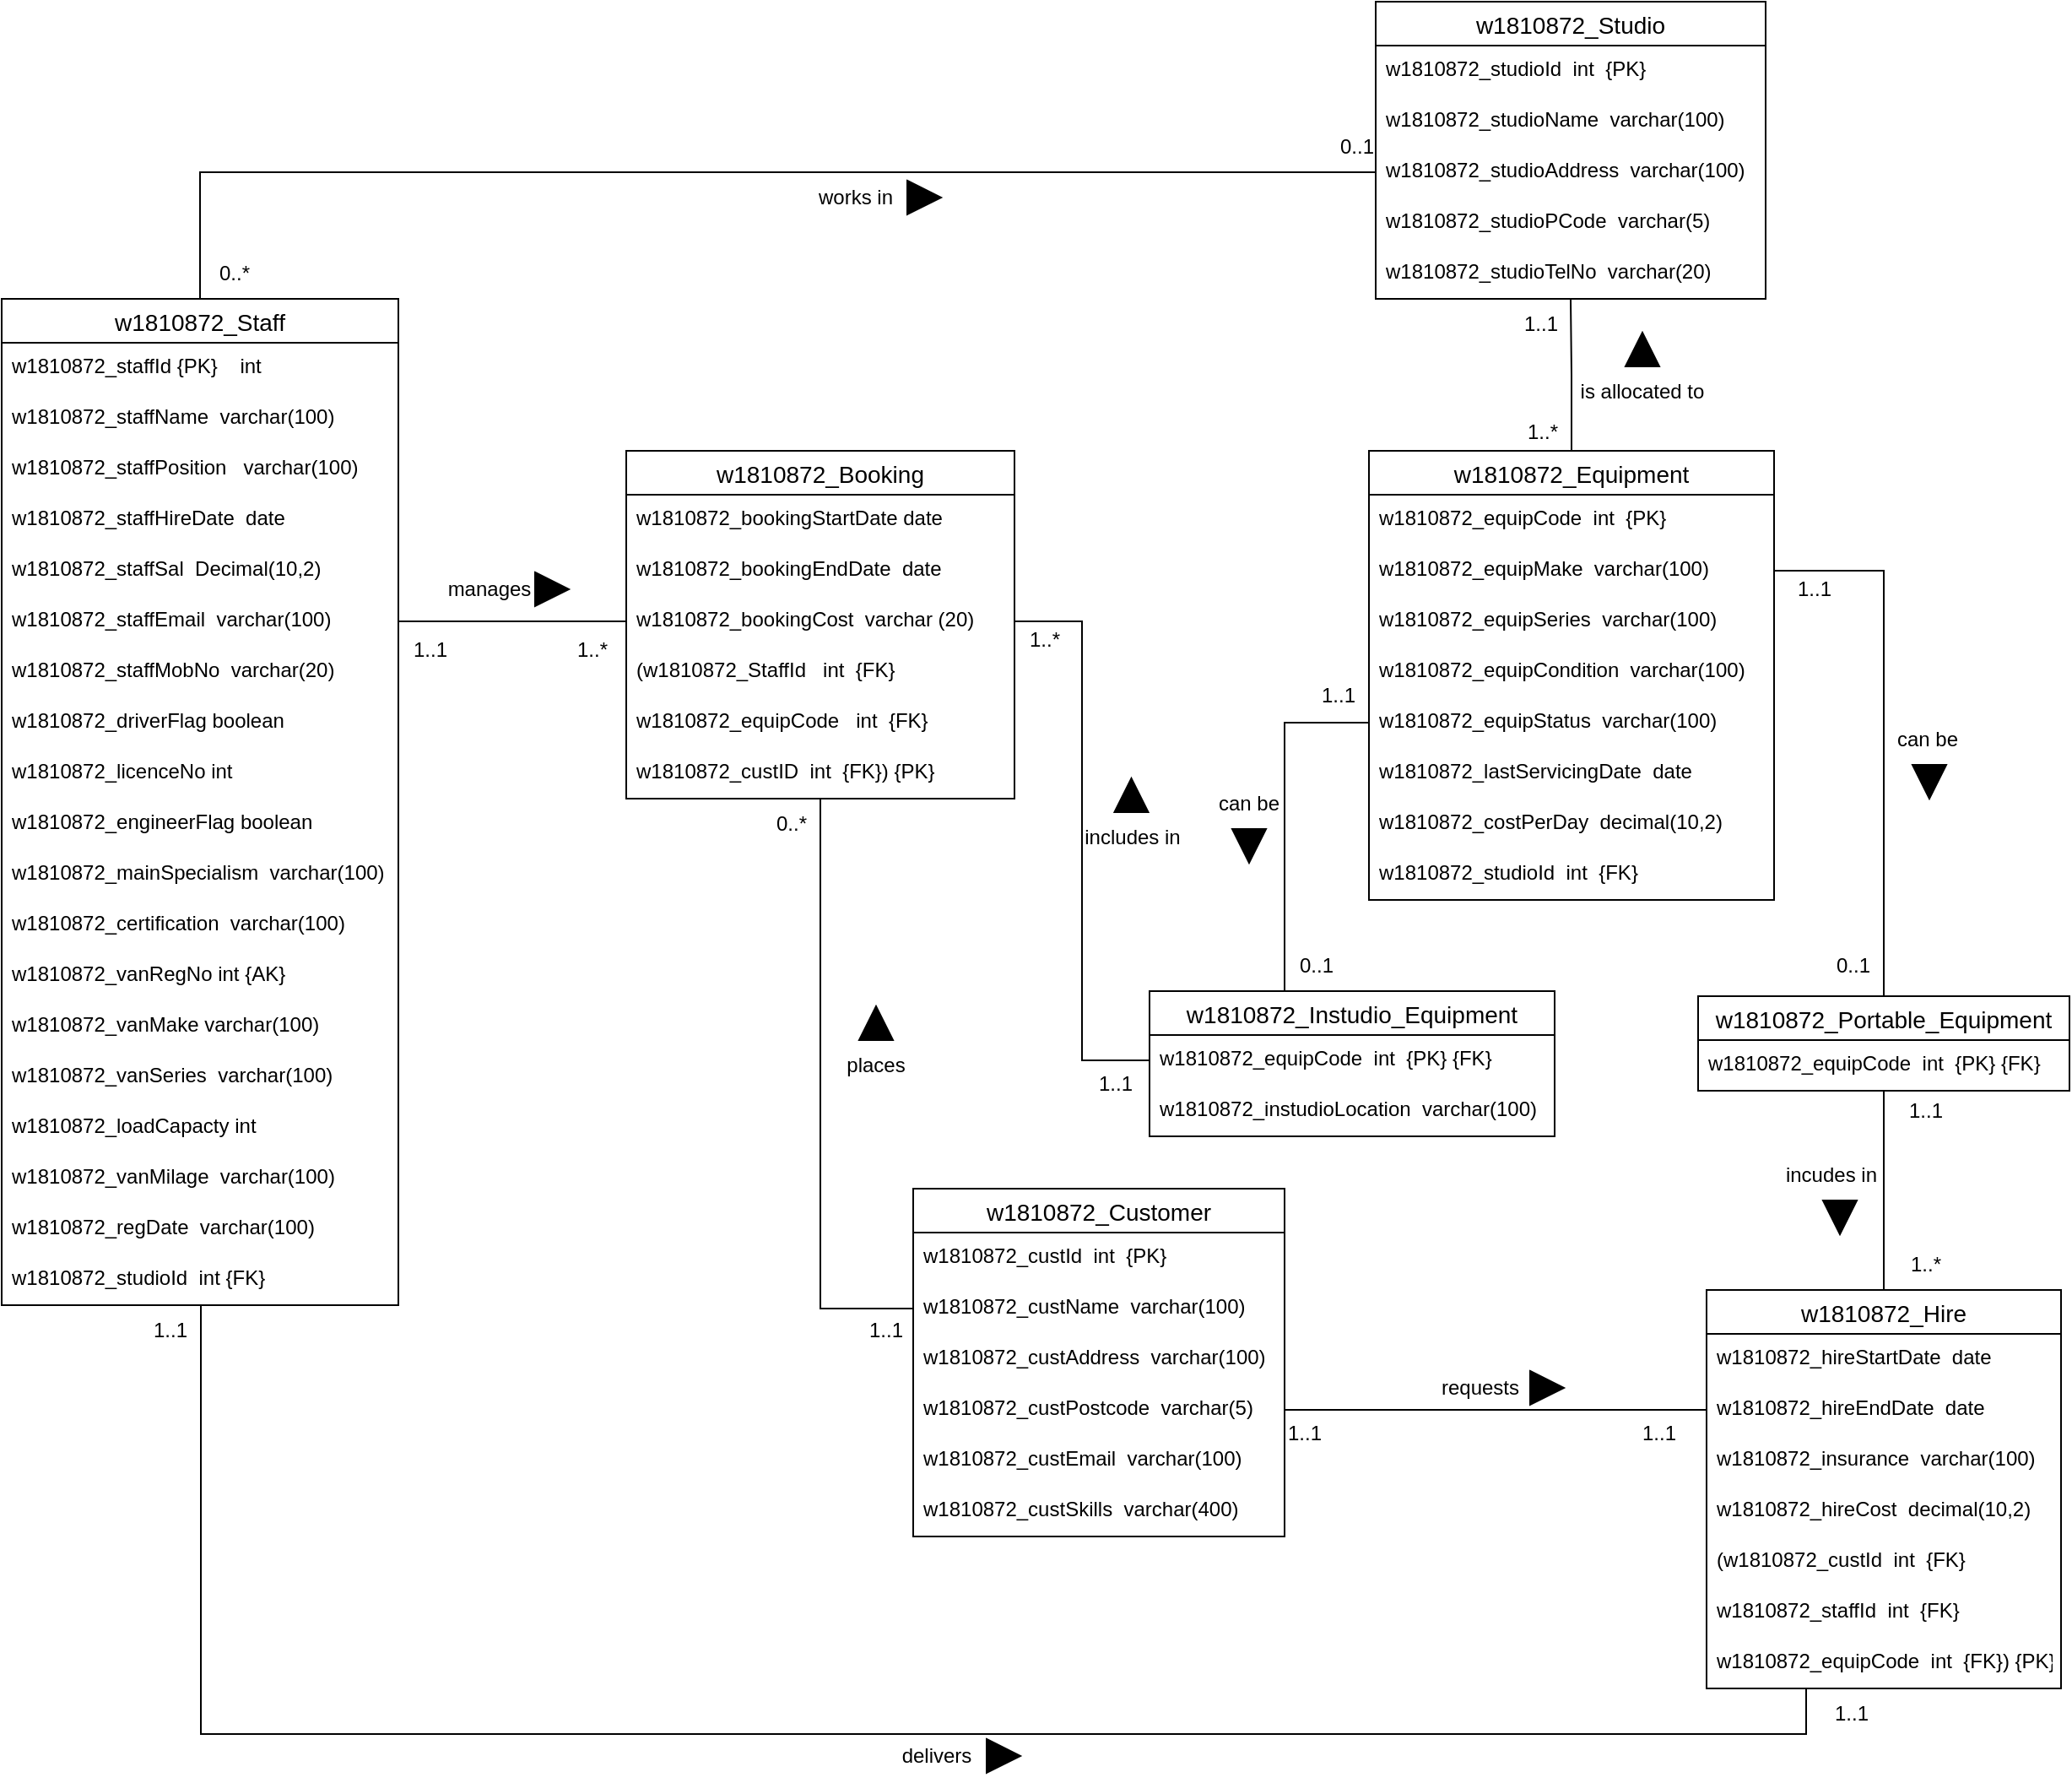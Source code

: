 <mxfile version="15.8.8" type="github">
  <diagram id="CcqqBkSiG1YW21hV8FYK" name="Version 1">
    <mxGraphModel dx="1185" dy="628" grid="1" gridSize="10" guides="1" tooltips="1" connect="1" arrows="1" fold="1" page="1" pageScale="1" pageWidth="850" pageHeight="1100" math="0" shadow="0">
      <root>
        <mxCell id="0" />
        <mxCell id="1" parent="0" />
        <mxCell id="VtyTTUjFAJm2ofCfpr8_-74" style="edgeStyle=orthogonalEdgeStyle;rounded=0;orthogonalLoop=1;jettySize=auto;html=1;endArrow=none;endFill=0;" parent="1" source="wH3_ArUirfap4TTfS6L5-1" target="VtyTTUjFAJm2ofCfpr8_-63" edge="1">
          <mxGeometry relative="1" as="geometry" />
        </mxCell>
        <mxCell id="wH3_ArUirfap4TTfS6L5-1" value="w1810872_Staff" style="swimlane;fontStyle=0;childLayout=stackLayout;horizontal=1;startSize=26;horizontalStack=0;resizeParent=1;resizeParentMax=0;resizeLast=0;collapsible=1;marginBottom=0;align=center;fontSize=14;" parent="1" vertex="1">
          <mxGeometry x="160" y="190" width="235" height="596" as="geometry" />
        </mxCell>
        <mxCell id="wH3_ArUirfap4TTfS6L5-2" value="w1810872_staffId {PK}    int" style="text;strokeColor=none;fillColor=none;spacingLeft=4;spacingRight=4;overflow=hidden;rotatable=0;points=[[0,0.5],[1,0.5]];portConstraint=eastwest;fontSize=12;" parent="wH3_ArUirfap4TTfS6L5-1" vertex="1">
          <mxGeometry y="26" width="235" height="30" as="geometry" />
        </mxCell>
        <mxCell id="wH3_ArUirfap4TTfS6L5-3" value="w1810872_staffName  varchar(100)" style="text;strokeColor=none;fillColor=none;spacingLeft=4;spacingRight=4;overflow=hidden;rotatable=0;points=[[0,0.5],[1,0.5]];portConstraint=eastwest;fontSize=12;" parent="wH3_ArUirfap4TTfS6L5-1" vertex="1">
          <mxGeometry y="56" width="235" height="30" as="geometry" />
        </mxCell>
        <mxCell id="wH3_ArUirfap4TTfS6L5-4" value="w1810872_staffPosition   varchar(100)" style="text;strokeColor=none;fillColor=none;spacingLeft=4;spacingRight=4;overflow=hidden;rotatable=0;points=[[0,0.5],[1,0.5]];portConstraint=eastwest;fontSize=12;" parent="wH3_ArUirfap4TTfS6L5-1" vertex="1">
          <mxGeometry y="86" width="235" height="30" as="geometry" />
        </mxCell>
        <mxCell id="wH3_ArUirfap4TTfS6L5-5" value="w1810872_staffHireDate  date" style="text;strokeColor=none;fillColor=none;spacingLeft=4;spacingRight=4;overflow=hidden;rotatable=0;points=[[0,0.5],[1,0.5]];portConstraint=eastwest;fontSize=12;" parent="wH3_ArUirfap4TTfS6L5-1" vertex="1">
          <mxGeometry y="116" width="235" height="30" as="geometry" />
        </mxCell>
        <mxCell id="wH3_ArUirfap4TTfS6L5-7" value="w1810872_staffSal  Decimal(10,2)" style="text;strokeColor=none;fillColor=none;spacingLeft=4;spacingRight=4;overflow=hidden;rotatable=0;points=[[0,0.5],[1,0.5]];portConstraint=eastwest;fontSize=12;fontColor=#000000;" parent="wH3_ArUirfap4TTfS6L5-1" vertex="1">
          <mxGeometry y="146" width="235" height="30" as="geometry" />
        </mxCell>
        <mxCell id="wH3_ArUirfap4TTfS6L5-8" value="w1810872_staffEmail  varchar(100)" style="text;strokeColor=none;fillColor=none;spacingLeft=4;spacingRight=4;overflow=hidden;rotatable=0;points=[[0,0.5],[1,0.5]];portConstraint=eastwest;fontSize=12;" parent="wH3_ArUirfap4TTfS6L5-1" vertex="1">
          <mxGeometry y="176" width="235" height="30" as="geometry" />
        </mxCell>
        <mxCell id="wH3_ArUirfap4TTfS6L5-6" value="w1810872_staffMobNo  varchar(20)" style="text;strokeColor=none;fillColor=none;spacingLeft=4;spacingRight=4;overflow=hidden;rotatable=0;points=[[0,0.5],[1,0.5]];portConstraint=eastwest;fontSize=12;" parent="wH3_ArUirfap4TTfS6L5-1" vertex="1">
          <mxGeometry y="206" width="235" height="30" as="geometry" />
        </mxCell>
        <mxCell id="wH3_ArUirfap4TTfS6L5-9" value="w1810872_driverFlag boolean" style="text;strokeColor=none;fillColor=none;spacingLeft=4;spacingRight=4;overflow=hidden;rotatable=0;points=[[0,0.5],[1,0.5]];portConstraint=eastwest;fontSize=12;" parent="wH3_ArUirfap4TTfS6L5-1" vertex="1">
          <mxGeometry y="236" width="235" height="30" as="geometry" />
        </mxCell>
        <mxCell id="wH3_ArUirfap4TTfS6L5-10" value="w1810872_licenceNo int" style="text;strokeColor=none;fillColor=none;spacingLeft=4;spacingRight=4;overflow=hidden;rotatable=0;points=[[0,0.5],[1,0.5]];portConstraint=eastwest;fontSize=12;" parent="wH3_ArUirfap4TTfS6L5-1" vertex="1">
          <mxGeometry y="266" width="235" height="30" as="geometry" />
        </mxCell>
        <mxCell id="wH3_ArUirfap4TTfS6L5-11" value="w1810872_engineerFlag boolean" style="text;strokeColor=none;fillColor=none;spacingLeft=4;spacingRight=4;overflow=hidden;rotatable=0;points=[[0,0.5],[1,0.5]];portConstraint=eastwest;fontSize=12;" parent="wH3_ArUirfap4TTfS6L5-1" vertex="1">
          <mxGeometry y="296" width="235" height="30" as="geometry" />
        </mxCell>
        <mxCell id="wH3_ArUirfap4TTfS6L5-12" value="w1810872_mainSpecialism  varchar(100)" style="text;strokeColor=none;fillColor=none;spacingLeft=4;spacingRight=4;overflow=hidden;rotatable=0;points=[[0,0.5],[1,0.5]];portConstraint=eastwest;fontSize=12;" parent="wH3_ArUirfap4TTfS6L5-1" vertex="1">
          <mxGeometry y="326" width="235" height="30" as="geometry" />
        </mxCell>
        <mxCell id="wH3_ArUirfap4TTfS6L5-18" value="w1810872_certification  varchar(100)" style="text;strokeColor=none;fillColor=none;spacingLeft=4;spacingRight=4;overflow=hidden;rotatable=0;points=[[0,0.5],[1,0.5]];portConstraint=eastwest;fontSize=12;fontColor=#000000;" parent="wH3_ArUirfap4TTfS6L5-1" vertex="1">
          <mxGeometry y="356" width="235" height="30" as="geometry" />
        </mxCell>
        <mxCell id="wH3_ArUirfap4TTfS6L5-24" value="w1810872_vanRegNo int {AK}" style="text;strokeColor=none;fillColor=none;spacingLeft=4;spacingRight=4;overflow=hidden;rotatable=0;points=[[0,0.5],[1,0.5]];portConstraint=eastwest;fontSize=12;fontColor=#000000;" parent="wH3_ArUirfap4TTfS6L5-1" vertex="1">
          <mxGeometry y="386" width="235" height="30" as="geometry" />
        </mxCell>
        <mxCell id="wH3_ArUirfap4TTfS6L5-19" value="w1810872_vanMake varchar(100)" style="text;strokeColor=none;fillColor=none;spacingLeft=4;spacingRight=4;overflow=hidden;rotatable=0;points=[[0,0.5],[1,0.5]];portConstraint=eastwest;fontSize=12;fontColor=#000000;" parent="wH3_ArUirfap4TTfS6L5-1" vertex="1">
          <mxGeometry y="416" width="235" height="30" as="geometry" />
        </mxCell>
        <mxCell id="wH3_ArUirfap4TTfS6L5-26" value="w1810872_vanSeries  varchar(100)" style="text;strokeColor=none;fillColor=none;spacingLeft=4;spacingRight=4;overflow=hidden;rotatable=0;points=[[0,0.5],[1,0.5]];portConstraint=eastwest;fontSize=12;fontColor=#000000;" parent="wH3_ArUirfap4TTfS6L5-1" vertex="1">
          <mxGeometry y="446" width="235" height="30" as="geometry" />
        </mxCell>
        <mxCell id="wH3_ArUirfap4TTfS6L5-27" value="w1810872_loadCapacty int" style="text;strokeColor=none;fillColor=none;spacingLeft=4;spacingRight=4;overflow=hidden;rotatable=0;points=[[0,0.5],[1,0.5]];portConstraint=eastwest;fontSize=12;fontColor=#000000;" parent="wH3_ArUirfap4TTfS6L5-1" vertex="1">
          <mxGeometry y="476" width="235" height="30" as="geometry" />
        </mxCell>
        <mxCell id="wH3_ArUirfap4TTfS6L5-25" value="w1810872_vanMilage  varchar(100)" style="text;strokeColor=none;fillColor=none;spacingLeft=4;spacingRight=4;overflow=hidden;rotatable=0;points=[[0,0.5],[1,0.5]];portConstraint=eastwest;fontSize=12;fontColor=#000000;" parent="wH3_ArUirfap4TTfS6L5-1" vertex="1">
          <mxGeometry y="506" width="235" height="30" as="geometry" />
        </mxCell>
        <mxCell id="wH3_ArUirfap4TTfS6L5-28" value="w1810872_regDate  varchar(100)" style="text;strokeColor=none;fillColor=none;spacingLeft=4;spacingRight=4;overflow=hidden;rotatable=0;points=[[0,0.5],[1,0.5]];portConstraint=eastwest;fontSize=12;fontColor=#000000;" parent="wH3_ArUirfap4TTfS6L5-1" vertex="1">
          <mxGeometry y="536" width="235" height="30" as="geometry" />
        </mxCell>
        <mxCell id="VtyTTUjFAJm2ofCfpr8_-73" value="w1810872_studioId  int {FK}" style="text;strokeColor=none;fillColor=none;spacingLeft=4;spacingRight=4;overflow=hidden;rotatable=0;points=[[0,0.5],[1,0.5]];portConstraint=eastwest;fontSize=12;fontColor=#000000;" parent="wH3_ArUirfap4TTfS6L5-1" vertex="1">
          <mxGeometry y="566" width="235" height="30" as="geometry" />
        </mxCell>
        <mxCell id="VtyTTUjFAJm2ofCfpr8_-67" style="edgeStyle=orthogonalEdgeStyle;rounded=0;orthogonalLoop=1;jettySize=auto;html=1;endArrow=none;endFill=0;" parent="1" source="wH3_ArUirfap4TTfS6L5-29" target="VtyTTUjFAJm2ofCfpr8_-61" edge="1">
          <mxGeometry relative="1" as="geometry" />
        </mxCell>
        <mxCell id="wH3_ArUirfap4TTfS6L5-29" value="w1810872_Equipment" style="swimlane;fontStyle=0;childLayout=stackLayout;horizontal=1;startSize=26;horizontalStack=0;resizeParent=1;resizeParentMax=0;resizeLast=0;collapsible=1;marginBottom=0;align=center;fontSize=14;fontColor=#000000;" parent="1" vertex="1">
          <mxGeometry x="970" y="280" width="240" height="266" as="geometry" />
        </mxCell>
        <mxCell id="wH3_ArUirfap4TTfS6L5-30" value="w1810872_equipCode  int  {PK}" style="text;strokeColor=none;fillColor=none;spacingLeft=4;spacingRight=4;overflow=hidden;rotatable=0;points=[[0,0.5],[1,0.5]];portConstraint=eastwest;fontSize=12;fontColor=#000000;" parent="wH3_ArUirfap4TTfS6L5-29" vertex="1">
          <mxGeometry y="26" width="240" height="30" as="geometry" />
        </mxCell>
        <mxCell id="wH3_ArUirfap4TTfS6L5-31" value="w1810872_equipMake  varchar(100)" style="text;strokeColor=none;fillColor=none;spacingLeft=4;spacingRight=4;overflow=hidden;rotatable=0;points=[[0,0.5],[1,0.5]];portConstraint=eastwest;fontSize=12;fontColor=#000000;" parent="wH3_ArUirfap4TTfS6L5-29" vertex="1">
          <mxGeometry y="56" width="240" height="30" as="geometry" />
        </mxCell>
        <mxCell id="wH3_ArUirfap4TTfS6L5-32" value="w1810872_equipSeries  varchar(100)" style="text;strokeColor=none;fillColor=none;spacingLeft=4;spacingRight=4;overflow=hidden;rotatable=0;points=[[0,0.5],[1,0.5]];portConstraint=eastwest;fontSize=12;fontColor=#000000;" parent="wH3_ArUirfap4TTfS6L5-29" vertex="1">
          <mxGeometry y="86" width="240" height="30" as="geometry" />
        </mxCell>
        <mxCell id="wH3_ArUirfap4TTfS6L5-56" value="w1810872_equipCondition  varchar(100)" style="text;strokeColor=none;fillColor=none;spacingLeft=4;spacingRight=4;overflow=hidden;rotatable=0;points=[[0,0.5],[1,0.5]];portConstraint=eastwest;fontSize=12;fontColor=#000000;" parent="wH3_ArUirfap4TTfS6L5-29" vertex="1">
          <mxGeometry y="116" width="240" height="30" as="geometry" />
        </mxCell>
        <mxCell id="wH3_ArUirfap4TTfS6L5-57" value="w1810872_equipStatus  varchar(100)" style="text;strokeColor=none;fillColor=none;spacingLeft=4;spacingRight=4;overflow=hidden;rotatable=0;points=[[0,0.5],[1,0.5]];portConstraint=eastwest;fontSize=12;fontColor=#000000;" parent="wH3_ArUirfap4TTfS6L5-29" vertex="1">
          <mxGeometry y="146" width="240" height="30" as="geometry" />
        </mxCell>
        <mxCell id="wH3_ArUirfap4TTfS6L5-58" value="w1810872_lastServicingDate  date" style="text;strokeColor=none;fillColor=none;spacingLeft=4;spacingRight=4;overflow=hidden;rotatable=0;points=[[0,0.5],[1,0.5]];portConstraint=eastwest;fontSize=12;fontColor=#000000;" parent="wH3_ArUirfap4TTfS6L5-29" vertex="1">
          <mxGeometry y="176" width="240" height="30" as="geometry" />
        </mxCell>
        <mxCell id="wH3_ArUirfap4TTfS6L5-59" value="w1810872_costPerDay  decimal(10,2)" style="text;strokeColor=none;fillColor=none;spacingLeft=4;spacingRight=4;overflow=hidden;rotatable=0;points=[[0,0.5],[1,0.5]];portConstraint=eastwest;fontSize=12;fontColor=#000000;" parent="wH3_ArUirfap4TTfS6L5-29" vertex="1">
          <mxGeometry y="206" width="240" height="30" as="geometry" />
        </mxCell>
        <mxCell id="VtyTTUjFAJm2ofCfpr8_-72" value="w1810872_studioId  int  {FK}" style="text;strokeColor=none;fillColor=none;spacingLeft=4;spacingRight=4;overflow=hidden;rotatable=0;points=[[0,0.5],[1,0.5]];portConstraint=eastwest;fontSize=12;fontColor=#000000;" parent="wH3_ArUirfap4TTfS6L5-29" vertex="1">
          <mxGeometry y="236" width="240" height="30" as="geometry" />
        </mxCell>
        <mxCell id="wH3_ArUirfap4TTfS6L5-33" value="w1810872_Instudio_Equipment" style="swimlane;fontStyle=0;childLayout=stackLayout;horizontal=1;startSize=26;horizontalStack=0;resizeParent=1;resizeParentMax=0;resizeLast=0;collapsible=1;marginBottom=0;align=center;fontSize=14;fontColor=#000000;" parent="1" vertex="1">
          <mxGeometry x="840" y="600" width="240" height="86" as="geometry" />
        </mxCell>
        <mxCell id="nbJVjTYj6Yu_1hs8ueYN-1" value="w1810872_equipCode  int  {PK} {FK}" style="text;strokeColor=none;fillColor=none;spacingLeft=4;spacingRight=4;overflow=hidden;rotatable=0;points=[[0,0.5],[1,0.5]];portConstraint=eastwest;fontSize=12;fontColor=#000000;" parent="wH3_ArUirfap4TTfS6L5-33" vertex="1">
          <mxGeometry y="26" width="240" height="30" as="geometry" />
        </mxCell>
        <mxCell id="wH3_ArUirfap4TTfS6L5-34" value="w1810872_instudioLocation  varchar(100)" style="text;strokeColor=none;fillColor=none;spacingLeft=4;spacingRight=4;overflow=hidden;rotatable=0;points=[[0,0.5],[1,0.5]];portConstraint=eastwest;fontSize=12;fontColor=#000000;" parent="wH3_ArUirfap4TTfS6L5-33" vertex="1">
          <mxGeometry y="56" width="240" height="30" as="geometry" />
        </mxCell>
        <mxCell id="28Ivz7gwSlMY4bfBRnSF-2" style="edgeStyle=orthogonalEdgeStyle;rounded=0;orthogonalLoop=1;jettySize=auto;html=1;endArrow=none;endFill=0;" parent="1" source="wH3_ArUirfap4TTfS6L5-37" target="VtyTTUjFAJm2ofCfpr8_-10" edge="1">
          <mxGeometry relative="1" as="geometry" />
        </mxCell>
        <mxCell id="wH3_ArUirfap4TTfS6L5-37" value="w1810872_Portable_Equipment" style="swimlane;fontStyle=0;childLayout=stackLayout;horizontal=1;startSize=26;horizontalStack=0;resizeParent=1;resizeParentMax=0;resizeLast=0;collapsible=1;marginBottom=0;align=center;fontSize=14;fontColor=#000000;" parent="1" vertex="1">
          <mxGeometry x="1165" y="603" width="220" height="56" as="geometry" />
        </mxCell>
        <mxCell id="nbJVjTYj6Yu_1hs8ueYN-3" value="w1810872_equipCode  int  {PK} {FK}" style="text;strokeColor=none;fillColor=none;spacingLeft=4;spacingRight=4;overflow=hidden;rotatable=0;points=[[0,0.5],[1,0.5]];portConstraint=eastwest;fontSize=12;fontColor=#000000;" parent="wH3_ArUirfap4TTfS6L5-37" vertex="1">
          <mxGeometry y="26" width="220" height="30" as="geometry" />
        </mxCell>
        <mxCell id="wH3_ArUirfap4TTfS6L5-41" style="edgeStyle=orthogonalEdgeStyle;rounded=0;orthogonalLoop=1;jettySize=auto;html=1;fontColor=#000000;endArrow=none;endFill=0;exitX=0;exitY=0.5;exitDx=0;exitDy=0;" parent="1" source="wH3_ArUirfap4TTfS6L5-56" target="wH3_ArUirfap4TTfS6L5-33" edge="1">
          <mxGeometry relative="1" as="geometry">
            <Array as="points">
              <mxPoint x="920" y="441" />
            </Array>
          </mxGeometry>
        </mxCell>
        <mxCell id="wH3_ArUirfap4TTfS6L5-42" style="edgeStyle=orthogonalEdgeStyle;rounded=0;orthogonalLoop=1;jettySize=auto;html=1;fontColor=#000000;endArrow=none;endFill=0;" parent="1" source="wH3_ArUirfap4TTfS6L5-31" target="wH3_ArUirfap4TTfS6L5-37" edge="1">
          <mxGeometry relative="1" as="geometry" />
        </mxCell>
        <mxCell id="wH3_ArUirfap4TTfS6L5-43" value="can be" style="text;html=1;strokeColor=none;fillColor=none;align=center;verticalAlign=middle;whiteSpace=wrap;rounded=0;fontColor=#000000;" parent="1" vertex="1">
          <mxGeometry x="869" y="474" width="60" height="30" as="geometry" />
        </mxCell>
        <mxCell id="wH3_ArUirfap4TTfS6L5-44" value="" style="triangle;whiteSpace=wrap;html=1;fontColor=#000000;direction=south;fillColor=#000000;" parent="1" vertex="1">
          <mxGeometry x="889" y="504" width="20" height="20" as="geometry" />
        </mxCell>
        <mxCell id="wH3_ArUirfap4TTfS6L5-46" value="1..1" style="text;html=1;strokeColor=none;fillColor=none;align=center;verticalAlign=middle;whiteSpace=wrap;rounded=0;fontColor=#000000;" parent="1" vertex="1">
          <mxGeometry x="922" y="410" width="60" height="30" as="geometry" />
        </mxCell>
        <mxCell id="wH3_ArUirfap4TTfS6L5-51" value="1..1" style="text;html=1;strokeColor=none;fillColor=none;align=center;verticalAlign=middle;whiteSpace=wrap;rounded=0;fontColor=#000000;" parent="1" vertex="1">
          <mxGeometry x="1204" y="347" width="60" height="30" as="geometry" />
        </mxCell>
        <mxCell id="wH3_ArUirfap4TTfS6L5-52" value="0..1&lt;span style=&quot;color: rgba(0 , 0 , 0 , 0) ; font-family: monospace ; font-size: 0px&quot;&gt;%3CmxGraphModel%3E%3Croot%3E%3CmxCell%20id%3D%220%22%2F%3E%3CmxCell%20id%3D%221%22%20parent%3D%220%22%2F%3E%3CmxCell%20id%3D%222%22%20value%3D%221..1%22%20style%3D%22text%3Bhtml%3D1%3BstrokeColor%3Dnone%3BfillColor%3Dnone%3Balign%3Dcenter%3BverticalAlign%3Dmiddle%3BwhiteSpace%3Dwrap%3Brounded%3D0%3BfontColor%3D%23000000%3B%22%20vertex%3D%221%22%20parent%3D%221%22%3E%3CmxGeometry%20x%3D%22722%22%20y%3D%22350%22%20width%3D%2260%22%20height%3D%2230%22%20as%3D%22geometry%22%2F%3E%3C%2FmxCell%3E%3C%2Froot%3E%3C%2FmxGraphModel%3E&lt;/span&gt;" style="text;html=1;strokeColor=none;fillColor=none;align=center;verticalAlign=middle;whiteSpace=wrap;rounded=0;fontColor=#000000;" parent="1" vertex="1">
          <mxGeometry x="909" y="570" width="60" height="30" as="geometry" />
        </mxCell>
        <mxCell id="wH3_ArUirfap4TTfS6L5-53" value="0..1" style="text;html=1;strokeColor=none;fillColor=none;align=center;verticalAlign=middle;whiteSpace=wrap;rounded=0;fontColor=#000000;" parent="1" vertex="1">
          <mxGeometry x="1227" y="570" width="60" height="30" as="geometry" />
        </mxCell>
        <mxCell id="wH3_ArUirfap4TTfS6L5-54" value="can be" style="text;html=1;strokeColor=none;fillColor=none;align=center;verticalAlign=middle;whiteSpace=wrap;rounded=0;fontColor=#000000;" parent="1" vertex="1">
          <mxGeometry x="1271" y="436" width="60" height="30" as="geometry" />
        </mxCell>
        <mxCell id="wH3_ArUirfap4TTfS6L5-55" value="" style="triangle;whiteSpace=wrap;html=1;fontColor=#000000;direction=south;fillColor=#000000;" parent="1" vertex="1">
          <mxGeometry x="1292" y="466" width="20" height="20" as="geometry" />
        </mxCell>
        <mxCell id="n2K_HDW1BZdv-mTh19Q7-1" value="w1810872_Customer" style="swimlane;fontStyle=0;childLayout=stackLayout;horizontal=1;startSize=26;horizontalStack=0;resizeParent=1;resizeParentMax=0;resizeLast=0;collapsible=1;marginBottom=0;align=center;fontSize=14;fontColor=#000000;" parent="1" vertex="1">
          <mxGeometry x="700" y="717" width="220" height="206" as="geometry" />
        </mxCell>
        <mxCell id="n2K_HDW1BZdv-mTh19Q7-2" value="w1810872_custId  int  {PK}" style="text;strokeColor=none;fillColor=none;spacingLeft=4;spacingRight=4;overflow=hidden;rotatable=0;points=[[0,0.5],[1,0.5]];portConstraint=eastwest;fontSize=12;fontColor=#000000;" parent="n2K_HDW1BZdv-mTh19Q7-1" vertex="1">
          <mxGeometry y="26" width="220" height="30" as="geometry" />
        </mxCell>
        <mxCell id="n2K_HDW1BZdv-mTh19Q7-3" value="w1810872_custName  varchar(100)" style="text;strokeColor=none;fillColor=none;spacingLeft=4;spacingRight=4;overflow=hidden;rotatable=0;points=[[0,0.5],[1,0.5]];portConstraint=eastwest;fontSize=12;fontColor=#000000;" parent="n2K_HDW1BZdv-mTh19Q7-1" vertex="1">
          <mxGeometry y="56" width="220" height="30" as="geometry" />
        </mxCell>
        <mxCell id="n2K_HDW1BZdv-mTh19Q7-4" value="w1810872_custAddress  varchar(100)" style="text;strokeColor=none;fillColor=none;spacingLeft=4;spacingRight=4;overflow=hidden;rotatable=0;points=[[0,0.5],[1,0.5]];portConstraint=eastwest;fontSize=12;fontColor=#000000;" parent="n2K_HDW1BZdv-mTh19Q7-1" vertex="1">
          <mxGeometry y="86" width="220" height="30" as="geometry" />
        </mxCell>
        <mxCell id="n2K_HDW1BZdv-mTh19Q7-5" value="w1810872_custPostcode  varchar(5)" style="text;strokeColor=none;fillColor=none;spacingLeft=4;spacingRight=4;overflow=hidden;rotatable=0;points=[[0,0.5],[1,0.5]];portConstraint=eastwest;fontSize=12;fontColor=#000000;" parent="n2K_HDW1BZdv-mTh19Q7-1" vertex="1">
          <mxGeometry y="116" width="220" height="30" as="geometry" />
        </mxCell>
        <mxCell id="n2K_HDW1BZdv-mTh19Q7-6" value="w1810872_custEmail  varchar(100)" style="text;strokeColor=none;fillColor=none;spacingLeft=4;spacingRight=4;overflow=hidden;rotatable=0;points=[[0,0.5],[1,0.5]];portConstraint=eastwest;fontSize=12;fontColor=#000000;" parent="n2K_HDW1BZdv-mTh19Q7-1" vertex="1">
          <mxGeometry y="146" width="220" height="30" as="geometry" />
        </mxCell>
        <mxCell id="n2K_HDW1BZdv-mTh19Q7-7" value="w1810872_custSkills  varchar(400)" style="text;strokeColor=none;fillColor=none;spacingLeft=4;spacingRight=4;overflow=hidden;rotatable=0;points=[[0,0.5],[1,0.5]];portConstraint=eastwest;fontSize=12;fontColor=#000000;" parent="n2K_HDW1BZdv-mTh19Q7-1" vertex="1">
          <mxGeometry y="176" width="220" height="30" as="geometry" />
        </mxCell>
        <mxCell id="n2K_HDW1BZdv-mTh19Q7-21" style="edgeStyle=orthogonalEdgeStyle;rounded=0;orthogonalLoop=1;jettySize=auto;html=1;endArrow=none;endFill=0;" parent="1" source="n2K_HDW1BZdv-mTh19Q7-9" target="n2K_HDW1BZdv-mTh19Q7-3" edge="1">
          <mxGeometry relative="1" as="geometry" />
        </mxCell>
        <mxCell id="n2K_HDW1BZdv-mTh19Q7-9" value="w1810872_Booking" style="swimlane;fontStyle=0;childLayout=stackLayout;horizontal=1;startSize=26;horizontalStack=0;resizeParent=1;resizeParentMax=0;resizeLast=0;collapsible=1;marginBottom=0;align=center;fontSize=14;fontColor=#000000;" parent="1" vertex="1">
          <mxGeometry x="530" y="280" width="230" height="206" as="geometry" />
        </mxCell>
        <mxCell id="VtyTTUjFAJm2ofCfpr8_-55" value="w1810872_bookingStartDate date" style="text;strokeColor=none;fillColor=none;spacingLeft=4;spacingRight=4;overflow=hidden;rotatable=0;points=[[0,0.5],[1,0.5]];portConstraint=eastwest;fontSize=12;fontColor=#000000;" parent="n2K_HDW1BZdv-mTh19Q7-9" vertex="1">
          <mxGeometry y="26" width="230" height="30" as="geometry" />
        </mxCell>
        <mxCell id="VtyTTUjFAJm2ofCfpr8_-56" value="w1810872_bookingEndDate  date" style="text;strokeColor=none;fillColor=none;spacingLeft=4;spacingRight=4;overflow=hidden;rotatable=0;points=[[0,0.5],[1,0.5]];portConstraint=eastwest;fontSize=12;fontColor=#000000;" parent="n2K_HDW1BZdv-mTh19Q7-9" vertex="1">
          <mxGeometry y="56" width="230" height="30" as="geometry" />
        </mxCell>
        <mxCell id="VtyTTUjFAJm2ofCfpr8_-57" value="w1810872_bookingCost  varchar (20)" style="text;strokeColor=none;fillColor=none;spacingLeft=4;spacingRight=4;overflow=hidden;rotatable=0;points=[[0,0.5],[1,0.5]];portConstraint=eastwest;fontSize=12;fontColor=#000000;" parent="n2K_HDW1BZdv-mTh19Q7-9" vertex="1">
          <mxGeometry y="86" width="230" height="30" as="geometry" />
        </mxCell>
        <mxCell id="n2K_HDW1BZdv-mTh19Q7-11" value="(w1810872_StaffId   int  {FK} " style="text;strokeColor=none;fillColor=none;spacingLeft=4;spacingRight=4;overflow=hidden;rotatable=0;points=[[0,0.5],[1,0.5]];portConstraint=eastwest;fontSize=12;fontColor=#000000;" parent="n2K_HDW1BZdv-mTh19Q7-9" vertex="1">
          <mxGeometry y="116" width="230" height="30" as="geometry" />
        </mxCell>
        <mxCell id="n2K_HDW1BZdv-mTh19Q7-12" value="w1810872_equipCode   int  {FK}" style="text;strokeColor=none;fillColor=none;spacingLeft=4;spacingRight=4;overflow=hidden;rotatable=0;points=[[0,0.5],[1,0.5]];portConstraint=eastwest;fontSize=12;fontColor=#000000;" parent="n2K_HDW1BZdv-mTh19Q7-9" vertex="1">
          <mxGeometry y="146" width="230" height="30" as="geometry" />
        </mxCell>
        <mxCell id="n2K_HDW1BZdv-mTh19Q7-13" value="w1810872_custID  int  {FK}) {PK}" style="text;strokeColor=none;fillColor=none;spacingLeft=4;spacingRight=4;overflow=hidden;rotatable=0;points=[[0,0.5],[1,0.5]];portConstraint=eastwest;fontSize=12;fontColor=#000000;" parent="n2K_HDW1BZdv-mTh19Q7-9" vertex="1">
          <mxGeometry y="176" width="230" height="30" as="geometry" />
        </mxCell>
        <mxCell id="n2K_HDW1BZdv-mTh19Q7-19" value="1..*" style="text;html=1;strokeColor=none;fillColor=none;align=center;verticalAlign=middle;whiteSpace=wrap;rounded=0;" parent="1" vertex="1">
          <mxGeometry x="480" y="383" width="60" height="30" as="geometry" />
        </mxCell>
        <mxCell id="n2K_HDW1BZdv-mTh19Q7-20" value="1..*" style="text;html=1;strokeColor=none;fillColor=none;align=center;verticalAlign=middle;whiteSpace=wrap;rounded=0;" parent="1" vertex="1">
          <mxGeometry x="748" y="377" width="60" height="30" as="geometry" />
        </mxCell>
        <mxCell id="n2K_HDW1BZdv-mTh19Q7-22" value="0..*" style="text;html=1;strokeColor=none;fillColor=none;align=center;verticalAlign=middle;whiteSpace=wrap;rounded=0;" parent="1" vertex="1">
          <mxGeometry x="598" y="486" width="60" height="30" as="geometry" />
        </mxCell>
        <mxCell id="n2K_HDW1BZdv-mTh19Q7-23" value="1..1" style="text;html=1;strokeColor=none;fillColor=none;align=center;verticalAlign=middle;whiteSpace=wrap;rounded=0;" parent="1" vertex="1">
          <mxGeometry x="790" y="640" width="60" height="30" as="geometry" />
        </mxCell>
        <mxCell id="n2K_HDW1BZdv-mTh19Q7-24" value="1..1" style="text;html=1;strokeColor=none;fillColor=none;align=center;verticalAlign=middle;whiteSpace=wrap;rounded=0;" parent="1" vertex="1">
          <mxGeometry x="384" y="383" width="60" height="30" as="geometry" />
        </mxCell>
        <mxCell id="n2K_HDW1BZdv-mTh19Q7-25" value="1..1" style="text;html=1;strokeColor=none;fillColor=none;align=center;verticalAlign=middle;whiteSpace=wrap;rounded=0;" parent="1" vertex="1">
          <mxGeometry x="654" y="786" width="60" height="30" as="geometry" />
        </mxCell>
        <mxCell id="Edv-MvZsnZ7X6Sw8Yy-o-7" value="manages" style="text;html=1;strokeColor=none;fillColor=none;align=center;verticalAlign=middle;whiteSpace=wrap;rounded=0;" parent="1" vertex="1">
          <mxGeometry x="419" y="347" width="60" height="30" as="geometry" />
        </mxCell>
        <mxCell id="VtyTTUjFAJm2ofCfpr8_-1" value="" style="triangle;whiteSpace=wrap;html=1;fontColor=#000000;direction=east;fillColor=#000000;" parent="1" vertex="1">
          <mxGeometry x="476" y="352" width="20" height="20" as="geometry" />
        </mxCell>
        <mxCell id="VtyTTUjFAJm2ofCfpr8_-2" value="includes in" style="text;html=1;strokeColor=none;fillColor=none;align=center;verticalAlign=middle;whiteSpace=wrap;rounded=0;" parent="1" vertex="1">
          <mxGeometry x="793.5" y="494" width="71.5" height="30" as="geometry" />
        </mxCell>
        <mxCell id="VtyTTUjFAJm2ofCfpr8_-3" value="" style="triangle;whiteSpace=wrap;html=1;fontColor=#000000;direction=north;fillColor=#000000;" parent="1" vertex="1">
          <mxGeometry x="819.25" y="474" width="20" height="20" as="geometry" />
        </mxCell>
        <mxCell id="VtyTTUjFAJm2ofCfpr8_-4" value="places" style="text;html=1;strokeColor=none;fillColor=none;align=center;verticalAlign=middle;whiteSpace=wrap;rounded=0;fontColor=#000000;" parent="1" vertex="1">
          <mxGeometry x="648" y="629" width="60" height="30" as="geometry" />
        </mxCell>
        <mxCell id="VtyTTUjFAJm2ofCfpr8_-5" value="" style="triangle;whiteSpace=wrap;html=1;fontColor=#000000;direction=north;fillColor=#000000;" parent="1" vertex="1">
          <mxGeometry x="668" y="609" width="20" height="20" as="geometry" />
        </mxCell>
        <mxCell id="VtyTTUjFAJm2ofCfpr8_-21" style="edgeStyle=orthogonalEdgeStyle;rounded=0;orthogonalLoop=1;jettySize=auto;html=1;endArrow=none;endFill=0;" parent="1" source="VtyTTUjFAJm2ofCfpr8_-10" target="VtyTTUjFAJm2ofCfpr8_-73" edge="1">
          <mxGeometry relative="1" as="geometry">
            <Array as="points">
              <mxPoint x="1229" y="1040" />
              <mxPoint x="278" y="1040" />
            </Array>
          </mxGeometry>
        </mxCell>
        <mxCell id="VtyTTUjFAJm2ofCfpr8_-10" value="w1810872_Hire" style="swimlane;fontStyle=0;childLayout=stackLayout;horizontal=1;startSize=26;horizontalStack=0;resizeParent=1;resizeParentMax=0;resizeLast=0;collapsible=1;marginBottom=0;align=center;fontSize=14;fontColor=#000000;" parent="1" vertex="1">
          <mxGeometry x="1170" y="777" width="210" height="236" as="geometry" />
        </mxCell>
        <mxCell id="VtyTTUjFAJm2ofCfpr8_-50" value="w1810872_hireStartDate  date" style="text;strokeColor=none;fillColor=none;spacingLeft=4;spacingRight=4;overflow=hidden;rotatable=0;points=[[0,0.5],[1,0.5]];portConstraint=eastwest;fontSize=12;fontColor=#000000;" parent="VtyTTUjFAJm2ofCfpr8_-10" vertex="1">
          <mxGeometry y="26" width="210" height="30" as="geometry" />
        </mxCell>
        <mxCell id="VtyTTUjFAJm2ofCfpr8_-51" value="w1810872_hireEndDate  date" style="text;strokeColor=none;fillColor=none;spacingLeft=4;spacingRight=4;overflow=hidden;rotatable=0;points=[[0,0.5],[1,0.5]];portConstraint=eastwest;fontSize=12;fontColor=#000000;" parent="VtyTTUjFAJm2ofCfpr8_-10" vertex="1">
          <mxGeometry y="56" width="210" height="30" as="geometry" />
        </mxCell>
        <mxCell id="VtyTTUjFAJm2ofCfpr8_-53" value="w1810872_insurance  varchar(100)" style="text;strokeColor=none;fillColor=none;spacingLeft=4;spacingRight=4;overflow=hidden;rotatable=0;points=[[0,0.5],[1,0.5]];portConstraint=eastwest;fontSize=12;fontColor=#000000;" parent="VtyTTUjFAJm2ofCfpr8_-10" vertex="1">
          <mxGeometry y="86" width="210" height="30" as="geometry" />
        </mxCell>
        <mxCell id="VtyTTUjFAJm2ofCfpr8_-54" value="w1810872_hireCost  decimal(10,2)" style="text;strokeColor=none;fillColor=none;spacingLeft=4;spacingRight=4;overflow=hidden;rotatable=0;points=[[0,0.5],[1,0.5]];portConstraint=eastwest;fontSize=12;fontColor=#000000;" parent="VtyTTUjFAJm2ofCfpr8_-10" vertex="1">
          <mxGeometry y="116" width="210" height="30" as="geometry" />
        </mxCell>
        <mxCell id="VtyTTUjFAJm2ofCfpr8_-12" value="(w1810872_custId  int  {FK}" style="text;strokeColor=none;fillColor=none;spacingLeft=4;spacingRight=4;overflow=hidden;rotatable=0;points=[[0,0.5],[1,0.5]];portConstraint=eastwest;fontSize=12;fontColor=#000000;" parent="VtyTTUjFAJm2ofCfpr8_-10" vertex="1">
          <mxGeometry y="146" width="210" height="30" as="geometry" />
        </mxCell>
        <mxCell id="VtyTTUjFAJm2ofCfpr8_-14" value="w1810872_staffId  int  {FK}" style="text;strokeColor=none;fillColor=none;spacingLeft=4;spacingRight=4;overflow=hidden;rotatable=0;points=[[0,0.5],[1,0.5]];portConstraint=eastwest;fontSize=12;" parent="VtyTTUjFAJm2ofCfpr8_-10" vertex="1">
          <mxGeometry y="176" width="210" height="30" as="geometry" />
        </mxCell>
        <mxCell id="VtyTTUjFAJm2ofCfpr8_-13" value="w1810872_equipCode  int  {FK}) {PK}" style="text;strokeColor=none;fillColor=none;spacingLeft=4;spacingRight=4;overflow=hidden;rotatable=0;points=[[0,0.5],[1,0.5]];portConstraint=eastwest;fontSize=12;fontColor=#000000;" parent="VtyTTUjFAJm2ofCfpr8_-10" vertex="1">
          <mxGeometry y="206" width="210" height="30" as="geometry" />
        </mxCell>
        <mxCell id="VtyTTUjFAJm2ofCfpr8_-15" style="edgeStyle=orthogonalEdgeStyle;rounded=0;orthogonalLoop=1;jettySize=auto;html=1;endArrow=none;endFill=0;exitX=0;exitY=0.5;exitDx=0;exitDy=0;" parent="1" source="VtyTTUjFAJm2ofCfpr8_-51" target="n2K_HDW1BZdv-mTh19Q7-5" edge="1">
          <mxGeometry relative="1" as="geometry" />
        </mxCell>
        <mxCell id="VtyTTUjFAJm2ofCfpr8_-16" value="1..1" style="text;html=1;strokeColor=none;fillColor=none;align=center;verticalAlign=middle;whiteSpace=wrap;rounded=0;fontColor=#000000;" parent="1" vertex="1">
          <mxGeometry x="1112" y="847" width="60" height="30" as="geometry" />
        </mxCell>
        <mxCell id="VtyTTUjFAJm2ofCfpr8_-20" value="1..*" style="text;html=1;strokeColor=none;fillColor=none;align=center;verticalAlign=middle;whiteSpace=wrap;rounded=0;" parent="1" vertex="1">
          <mxGeometry x="1270" y="747" width="60" height="30" as="geometry" />
        </mxCell>
        <mxCell id="VtyTTUjFAJm2ofCfpr8_-22" value="1..1" style="text;html=1;strokeColor=none;fillColor=none;align=center;verticalAlign=middle;whiteSpace=wrap;rounded=0;fontColor=#000000;" parent="1" vertex="1">
          <mxGeometry x="1226" y="1013" width="60" height="30" as="geometry" />
        </mxCell>
        <mxCell id="VtyTTUjFAJm2ofCfpr8_-23" value="1..1" style="text;html=1;strokeColor=none;fillColor=none;align=center;verticalAlign=middle;whiteSpace=wrap;rounded=0;fontColor=#000000;" parent="1" vertex="1">
          <mxGeometry x="230" y="786" width="60" height="30" as="geometry" />
        </mxCell>
        <mxCell id="VtyTTUjFAJm2ofCfpr8_-24" value="1..1" style="text;html=1;strokeColor=none;fillColor=none;align=center;verticalAlign=middle;whiteSpace=wrap;rounded=0;fontColor=#000000;" parent="1" vertex="1">
          <mxGeometry x="902" y="847" width="60" height="30" as="geometry" />
        </mxCell>
        <mxCell id="VtyTTUjFAJm2ofCfpr8_-25" value="1..1" style="text;html=1;strokeColor=none;fillColor=none;align=center;verticalAlign=middle;whiteSpace=wrap;rounded=0;fontColor=#000000;" parent="1" vertex="1">
          <mxGeometry x="1270" y="656" width="60" height="30" as="geometry" />
        </mxCell>
        <mxCell id="VtyTTUjFAJm2ofCfpr8_-26" value="delivers" style="text;html=1;strokeColor=none;fillColor=none;align=center;verticalAlign=middle;whiteSpace=wrap;rounded=0;" parent="1" vertex="1">
          <mxGeometry x="681" y="1038" width="65.5" height="30" as="geometry" />
        </mxCell>
        <mxCell id="VtyTTUjFAJm2ofCfpr8_-27" value="" style="triangle;whiteSpace=wrap;html=1;fontColor=#000000;direction=east;fillColor=#000000;" parent="1" vertex="1">
          <mxGeometry x="743.5" y="1043" width="20" height="20" as="geometry" />
        </mxCell>
        <mxCell id="VtyTTUjFAJm2ofCfpr8_-28" value="requests" style="text;html=1;strokeColor=none;fillColor=none;align=center;verticalAlign=middle;whiteSpace=wrap;rounded=0;" parent="1" vertex="1">
          <mxGeometry x="1003" y="820" width="65.5" height="30" as="geometry" />
        </mxCell>
        <mxCell id="VtyTTUjFAJm2ofCfpr8_-29" value="" style="triangle;whiteSpace=wrap;html=1;fontColor=#000000;direction=east;fillColor=#000000;" parent="1" vertex="1">
          <mxGeometry x="1065.5" y="825" width="20" height="20" as="geometry" />
        </mxCell>
        <mxCell id="VtyTTUjFAJm2ofCfpr8_-30" value="incudes in" style="text;html=1;strokeColor=none;fillColor=none;align=center;verticalAlign=middle;whiteSpace=wrap;rounded=0;fontColor=#000000;" parent="1" vertex="1">
          <mxGeometry x="1214" y="694" width="60" height="30" as="geometry" />
        </mxCell>
        <mxCell id="VtyTTUjFAJm2ofCfpr8_-31" value="" style="triangle;whiteSpace=wrap;html=1;fontColor=#000000;direction=south;fillColor=#000000;" parent="1" vertex="1">
          <mxGeometry x="1239" y="724" width="20" height="20" as="geometry" />
        </mxCell>
        <mxCell id="VtyTTUjFAJm2ofCfpr8_-60" style="edgeStyle=orthogonalEdgeStyle;rounded=0;orthogonalLoop=1;jettySize=auto;html=1;exitX=1;exitY=0.5;exitDx=0;exitDy=0;endArrow=none;endFill=0;" parent="1" source="wH3_ArUirfap4TTfS6L5-8" target="VtyTTUjFAJm2ofCfpr8_-57" edge="1">
          <mxGeometry relative="1" as="geometry" />
        </mxCell>
        <mxCell id="VtyTTUjFAJm2ofCfpr8_-61" value="w1810872_Studio" style="swimlane;fontStyle=0;childLayout=stackLayout;horizontal=1;startSize=26;horizontalStack=0;resizeParent=1;resizeParentMax=0;resizeLast=0;collapsible=1;marginBottom=0;align=center;fontSize=14;fontColor=#000000;" parent="1" vertex="1">
          <mxGeometry x="974" y="14" width="231" height="176" as="geometry" />
        </mxCell>
        <mxCell id="VtyTTUjFAJm2ofCfpr8_-62" value="w1810872_studioId  int  {PK}" style="text;strokeColor=none;fillColor=none;spacingLeft=4;spacingRight=4;overflow=hidden;rotatable=0;points=[[0,0.5],[1,0.5]];portConstraint=eastwest;fontSize=12;fontColor=#000000;" parent="VtyTTUjFAJm2ofCfpr8_-61" vertex="1">
          <mxGeometry y="26" width="231" height="30" as="geometry" />
        </mxCell>
        <mxCell id="VtyTTUjFAJm2ofCfpr8_-64" value="w1810872_studioName  varchar(100)" style="text;strokeColor=none;fillColor=none;spacingLeft=4;spacingRight=4;overflow=hidden;rotatable=0;points=[[0,0.5],[1,0.5]];portConstraint=eastwest;fontSize=12;fontColor=#000000;" parent="VtyTTUjFAJm2ofCfpr8_-61" vertex="1">
          <mxGeometry y="56" width="231" height="30" as="geometry" />
        </mxCell>
        <mxCell id="VtyTTUjFAJm2ofCfpr8_-63" value="w1810872_studioAddress  varchar(100)" style="text;strokeColor=none;fillColor=none;spacingLeft=4;spacingRight=4;overflow=hidden;rotatable=0;points=[[0,0.5],[1,0.5]];portConstraint=eastwest;fontSize=12;fontColor=#000000;" parent="VtyTTUjFAJm2ofCfpr8_-61" vertex="1">
          <mxGeometry y="86" width="231" height="30" as="geometry" />
        </mxCell>
        <mxCell id="VtyTTUjFAJm2ofCfpr8_-65" value="w1810872_studioPCode  varchar(5)" style="text;strokeColor=none;fillColor=none;spacingLeft=4;spacingRight=4;overflow=hidden;rotatable=0;points=[[0,0.5],[1,0.5]];portConstraint=eastwest;fontSize=12;fontColor=#000000;" parent="VtyTTUjFAJm2ofCfpr8_-61" vertex="1">
          <mxGeometry y="116" width="231" height="30" as="geometry" />
        </mxCell>
        <mxCell id="VtyTTUjFAJm2ofCfpr8_-66" value="w1810872_studioTelNo  varchar(20)" style="text;strokeColor=none;fillColor=none;spacingLeft=4;spacingRight=4;overflow=hidden;rotatable=0;points=[[0,0.5],[1,0.5]];portConstraint=eastwest;fontSize=12;fontColor=#000000;" parent="VtyTTUjFAJm2ofCfpr8_-61" vertex="1">
          <mxGeometry y="146" width="231" height="30" as="geometry" />
        </mxCell>
        <mxCell id="VtyTTUjFAJm2ofCfpr8_-68" value="is allocated to" style="text;html=1;strokeColor=none;fillColor=none;align=center;verticalAlign=middle;whiteSpace=wrap;rounded=0;fontColor=#000000;" parent="1" vertex="1">
          <mxGeometry x="1087" y="230" width="90" height="30" as="geometry" />
        </mxCell>
        <mxCell id="VtyTTUjFAJm2ofCfpr8_-69" value="" style="triangle;whiteSpace=wrap;html=1;fontColor=#000000;direction=north;fillColor=#000000;" parent="1" vertex="1">
          <mxGeometry x="1122" y="210" width="20" height="20" as="geometry" />
        </mxCell>
        <mxCell id="VtyTTUjFAJm2ofCfpr8_-70" value="1..1" style="text;html=1;strokeColor=none;fillColor=none;align=center;verticalAlign=middle;whiteSpace=wrap;rounded=0;" parent="1" vertex="1">
          <mxGeometry x="1042" y="190" width="60" height="30" as="geometry" />
        </mxCell>
        <mxCell id="VtyTTUjFAJm2ofCfpr8_-71" value="1..*" style="text;html=1;strokeColor=none;fillColor=none;align=center;verticalAlign=middle;whiteSpace=wrap;rounded=0;" parent="1" vertex="1">
          <mxGeometry x="1043" y="254" width="60" height="30" as="geometry" />
        </mxCell>
        <mxCell id="VtyTTUjFAJm2ofCfpr8_-75" value="works in" style="text;html=1;strokeColor=none;fillColor=none;align=center;verticalAlign=middle;whiteSpace=wrap;rounded=0;" parent="1" vertex="1">
          <mxGeometry x="635.5" y="115" width="60" height="30" as="geometry" />
        </mxCell>
        <mxCell id="VtyTTUjFAJm2ofCfpr8_-76" value="" style="triangle;whiteSpace=wrap;html=1;fontColor=#000000;direction=east;fillColor=#000000;" parent="1" vertex="1">
          <mxGeometry x="696.5" y="120" width="20" height="20" as="geometry" />
        </mxCell>
        <mxCell id="VtyTTUjFAJm2ofCfpr8_-77" value="0..1" style="text;html=1;strokeColor=none;fillColor=none;align=center;verticalAlign=middle;whiteSpace=wrap;rounded=0;" parent="1" vertex="1">
          <mxGeometry x="933" y="85" width="60" height="30" as="geometry" />
        </mxCell>
        <mxCell id="VtyTTUjFAJm2ofCfpr8_-78" value="0..*" style="text;html=1;strokeColor=none;fillColor=none;align=center;verticalAlign=middle;whiteSpace=wrap;rounded=0;" parent="1" vertex="1">
          <mxGeometry x="268" y="160" width="60" height="30" as="geometry" />
        </mxCell>
        <mxCell id="nbJVjTYj6Yu_1hs8ueYN-6" style="edgeStyle=orthogonalEdgeStyle;rounded=0;orthogonalLoop=1;jettySize=auto;html=1;endArrow=none;endFill=0;" parent="1" source="nbJVjTYj6Yu_1hs8ueYN-1" target="VtyTTUjFAJm2ofCfpr8_-57" edge="1">
          <mxGeometry relative="1" as="geometry">
            <Array as="points">
              <mxPoint x="800" y="641" />
              <mxPoint x="800" y="381" />
            </Array>
          </mxGeometry>
        </mxCell>
      </root>
    </mxGraphModel>
  </diagram>
</mxfile>
